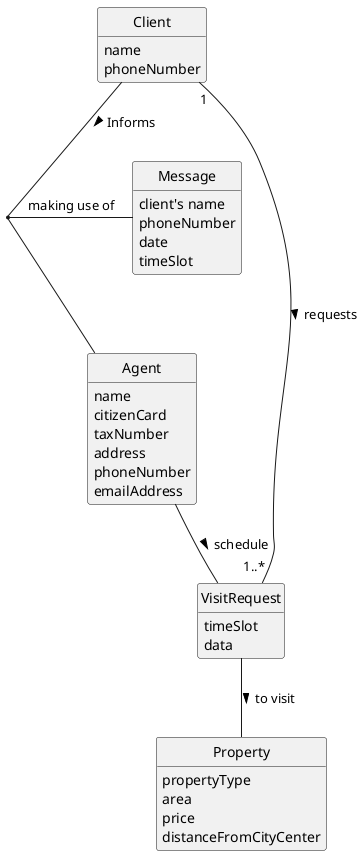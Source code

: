 @startuml
skinparam monochrome true
skinparam packageStyle rectangle
skinparam shadowing false

skinparam classAttributeIconSize 0

hide circle
hide methods

class Client {
    name
    phoneNumber
}

class Message {
    client's name
    phoneNumber
    date
    timeSlot
}


class Agent {
    name
    citizenCard
    taxNumber
    address
    phoneNumber
    emailAddress

}

class Property {
    propertyType
    area
    price
    distanceFromCityCenter

}


class VisitRequest {
    timeSlot
    data
}


Client -- Agent : Informs >

(Client,Agent) -- Message : making use of

Agent -- VisitRequest : schedule >

VisitRequest -- Property: to visit >

Client "1" -- "1..*" VisitRequest : requests  >




@enduml